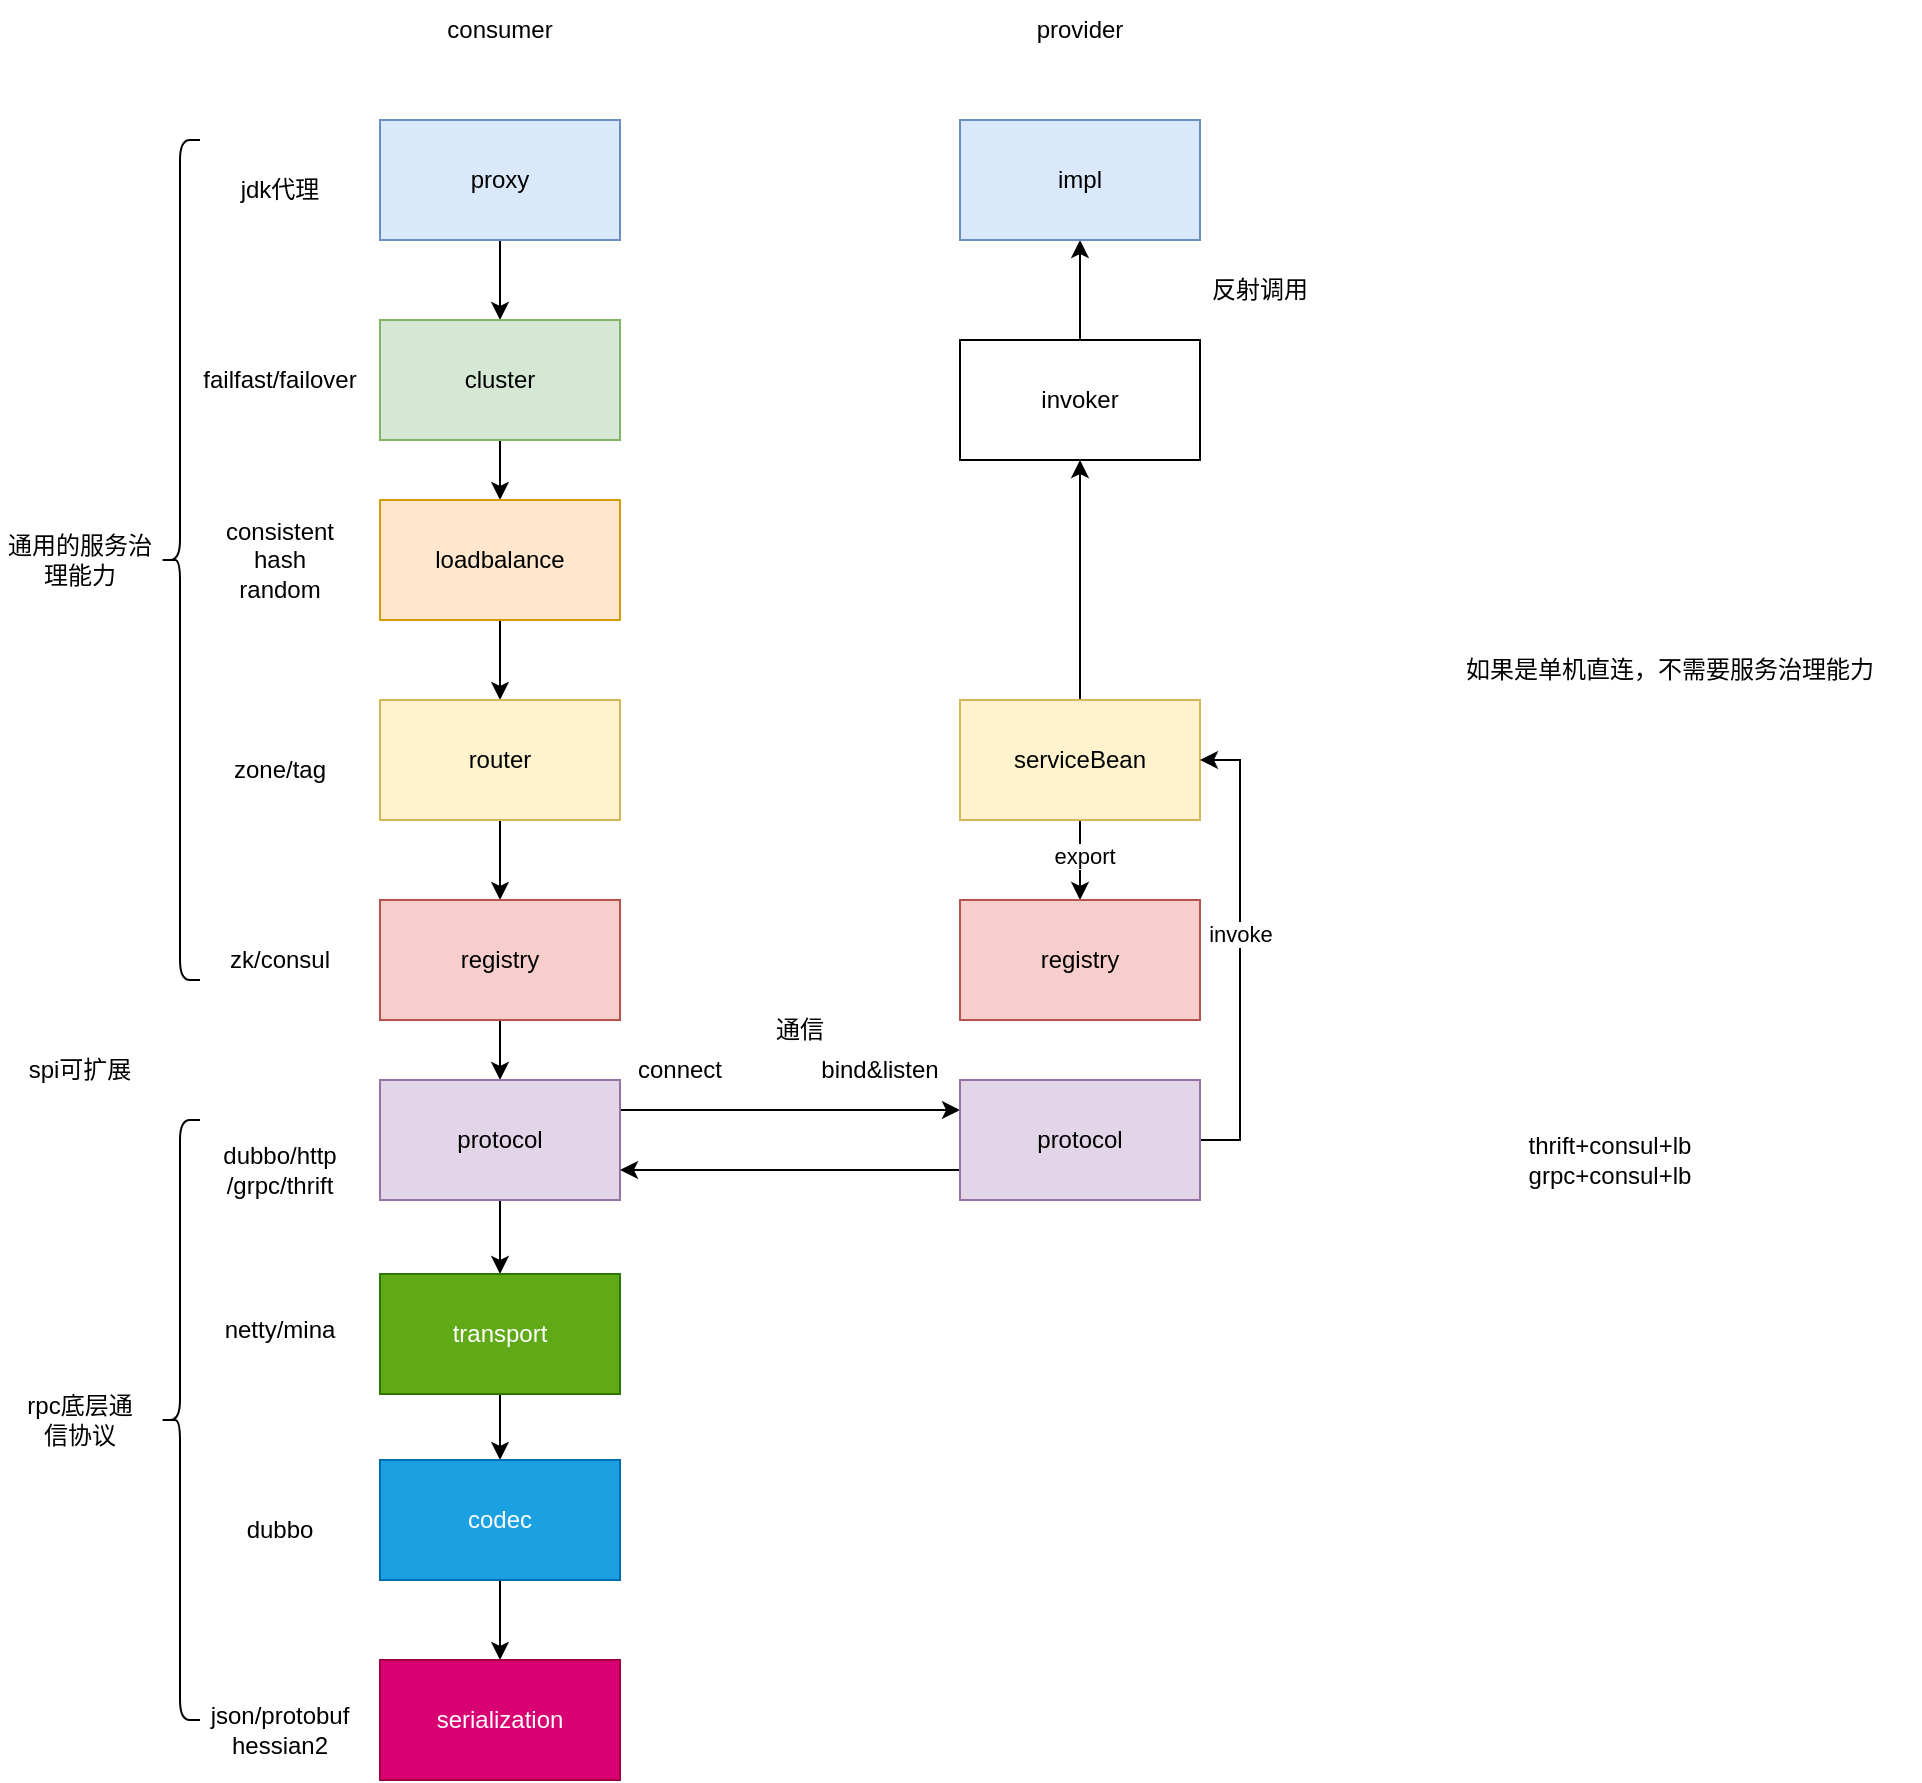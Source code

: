 <mxfile version="20.2.2" type="github">
  <diagram id="TOsBkc5VAkfpkp07XHcW" name="第 1 页">
    <mxGraphModel dx="2023" dy="1044" grid="1" gridSize="10" guides="1" tooltips="1" connect="1" arrows="1" fold="1" page="1" pageScale="1" pageWidth="1169" pageHeight="1654" math="0" shadow="0">
      <root>
        <mxCell id="0" />
        <mxCell id="1" parent="0" />
        <mxCell id="AijJYhr8-TxMSNbwuzkQ-3" value="" style="edgeStyle=orthogonalEdgeStyle;rounded=0;orthogonalLoop=1;jettySize=auto;html=1;" parent="1" source="AijJYhr8-TxMSNbwuzkQ-1" target="AijJYhr8-TxMSNbwuzkQ-2" edge="1">
          <mxGeometry relative="1" as="geometry" />
        </mxCell>
        <mxCell id="AijJYhr8-TxMSNbwuzkQ-1" value="proxy" style="rounded=0;whiteSpace=wrap;html=1;fillColor=#dae8fc;strokeColor=#6c8ebf;" parent="1" vertex="1">
          <mxGeometry x="220" y="220" width="120" height="60" as="geometry" />
        </mxCell>
        <mxCell id="AijJYhr8-TxMSNbwuzkQ-5" value="" style="edgeStyle=orthogonalEdgeStyle;rounded=0;orthogonalLoop=1;jettySize=auto;html=1;" parent="1" source="AijJYhr8-TxMSNbwuzkQ-2" target="AijJYhr8-TxMSNbwuzkQ-4" edge="1">
          <mxGeometry relative="1" as="geometry" />
        </mxCell>
        <mxCell id="AijJYhr8-TxMSNbwuzkQ-2" value="cluster" style="rounded=0;whiteSpace=wrap;html=1;fillColor=#d5e8d4;strokeColor=#82b366;" parent="1" vertex="1">
          <mxGeometry x="220" y="320" width="120" height="60" as="geometry" />
        </mxCell>
        <mxCell id="AijJYhr8-TxMSNbwuzkQ-7" value="" style="edgeStyle=orthogonalEdgeStyle;rounded=0;orthogonalLoop=1;jettySize=auto;html=1;" parent="1" source="AijJYhr8-TxMSNbwuzkQ-4" target="AijJYhr8-TxMSNbwuzkQ-6" edge="1">
          <mxGeometry relative="1" as="geometry" />
        </mxCell>
        <mxCell id="AijJYhr8-TxMSNbwuzkQ-4" value="loadbalance" style="rounded=0;whiteSpace=wrap;html=1;fillColor=#ffe6cc;strokeColor=#d79b00;" parent="1" vertex="1">
          <mxGeometry x="220" y="410" width="120" height="60" as="geometry" />
        </mxCell>
        <mxCell id="AijJYhr8-TxMSNbwuzkQ-9" value="" style="edgeStyle=orthogonalEdgeStyle;rounded=0;orthogonalLoop=1;jettySize=auto;html=1;" parent="1" source="AijJYhr8-TxMSNbwuzkQ-6" target="AijJYhr8-TxMSNbwuzkQ-8" edge="1">
          <mxGeometry relative="1" as="geometry" />
        </mxCell>
        <mxCell id="AijJYhr8-TxMSNbwuzkQ-6" value="router" style="rounded=0;whiteSpace=wrap;html=1;fillColor=#fff2cc;strokeColor=#d6b656;" parent="1" vertex="1">
          <mxGeometry x="220" y="510" width="120" height="60" as="geometry" />
        </mxCell>
        <mxCell id="AijJYhr8-TxMSNbwuzkQ-11" value="" style="edgeStyle=orthogonalEdgeStyle;rounded=0;orthogonalLoop=1;jettySize=auto;html=1;" parent="1" source="AijJYhr8-TxMSNbwuzkQ-8" target="AijJYhr8-TxMSNbwuzkQ-10" edge="1">
          <mxGeometry relative="1" as="geometry" />
        </mxCell>
        <mxCell id="AijJYhr8-TxMSNbwuzkQ-8" value="registry" style="rounded=0;whiteSpace=wrap;html=1;fillColor=#f8cecc;strokeColor=#b85450;" parent="1" vertex="1">
          <mxGeometry x="220" y="610" width="120" height="60" as="geometry" />
        </mxCell>
        <mxCell id="AijJYhr8-TxMSNbwuzkQ-13" value="" style="edgeStyle=orthogonalEdgeStyle;rounded=0;orthogonalLoop=1;jettySize=auto;html=1;" parent="1" source="AijJYhr8-TxMSNbwuzkQ-10" target="AijJYhr8-TxMSNbwuzkQ-12" edge="1">
          <mxGeometry relative="1" as="geometry" />
        </mxCell>
        <mxCell id="AijJYhr8-TxMSNbwuzkQ-39" style="edgeStyle=orthogonalEdgeStyle;rounded=0;orthogonalLoop=1;jettySize=auto;html=1;entryX=0;entryY=0.25;entryDx=0;entryDy=0;" parent="1" source="AijJYhr8-TxMSNbwuzkQ-10" target="AijJYhr8-TxMSNbwuzkQ-38" edge="1">
          <mxGeometry relative="1" as="geometry">
            <Array as="points">
              <mxPoint x="380" y="715" />
              <mxPoint x="380" y="715" />
            </Array>
          </mxGeometry>
        </mxCell>
        <mxCell id="AijJYhr8-TxMSNbwuzkQ-10" value="protocol" style="rounded=0;whiteSpace=wrap;html=1;fillColor=#e1d5e7;strokeColor=#9673a6;" parent="1" vertex="1">
          <mxGeometry x="220" y="700" width="120" height="60" as="geometry" />
        </mxCell>
        <mxCell id="AijJYhr8-TxMSNbwuzkQ-15" value="" style="edgeStyle=orthogonalEdgeStyle;rounded=0;orthogonalLoop=1;jettySize=auto;html=1;" parent="1" source="AijJYhr8-TxMSNbwuzkQ-12" target="AijJYhr8-TxMSNbwuzkQ-14" edge="1">
          <mxGeometry relative="1" as="geometry" />
        </mxCell>
        <mxCell id="AijJYhr8-TxMSNbwuzkQ-12" value="transport" style="rounded=0;whiteSpace=wrap;html=1;fillColor=#60a917;fontColor=#ffffff;strokeColor=#2D7600;" parent="1" vertex="1">
          <mxGeometry x="220" y="797" width="120" height="60" as="geometry" />
        </mxCell>
        <mxCell id="AijJYhr8-TxMSNbwuzkQ-17" value="" style="edgeStyle=orthogonalEdgeStyle;rounded=0;orthogonalLoop=1;jettySize=auto;html=1;" parent="1" source="AijJYhr8-TxMSNbwuzkQ-14" target="AijJYhr8-TxMSNbwuzkQ-16" edge="1">
          <mxGeometry relative="1" as="geometry" />
        </mxCell>
        <mxCell id="AijJYhr8-TxMSNbwuzkQ-14" value="codec" style="rounded=0;whiteSpace=wrap;html=1;fillColor=#1ba1e2;fontColor=#ffffff;strokeColor=#006EAF;" parent="1" vertex="1">
          <mxGeometry x="220" y="890" width="120" height="60" as="geometry" />
        </mxCell>
        <mxCell id="AijJYhr8-TxMSNbwuzkQ-16" value="serialization" style="rounded=0;whiteSpace=wrap;html=1;fillColor=#d80073;fontColor=#ffffff;strokeColor=#A50040;" parent="1" vertex="1">
          <mxGeometry x="220" y="990" width="120" height="60" as="geometry" />
        </mxCell>
        <mxCell id="AijJYhr8-TxMSNbwuzkQ-18" value="" style="shape=curlyBracket;whiteSpace=wrap;html=1;rounded=1;" parent="1" vertex="1">
          <mxGeometry x="110" y="230" width="20" height="420" as="geometry" />
        </mxCell>
        <mxCell id="AijJYhr8-TxMSNbwuzkQ-19" value="通用的服务治理能力" style="text;html=1;strokeColor=none;fillColor=none;align=center;verticalAlign=middle;whiteSpace=wrap;rounded=0;" parent="1" vertex="1">
          <mxGeometry x="30" y="425" width="80" height="30" as="geometry" />
        </mxCell>
        <mxCell id="AijJYhr8-TxMSNbwuzkQ-20" value="" style="shape=curlyBracket;whiteSpace=wrap;html=1;rounded=1;" parent="1" vertex="1">
          <mxGeometry x="110" y="720" width="20" height="300" as="geometry" />
        </mxCell>
        <mxCell id="AijJYhr8-TxMSNbwuzkQ-21" value="rpc底层通信协议" style="text;html=1;strokeColor=none;fillColor=none;align=center;verticalAlign=middle;whiteSpace=wrap;rounded=0;" parent="1" vertex="1">
          <mxGeometry x="40" y="855" width="60" height="30" as="geometry" />
        </mxCell>
        <mxCell id="AijJYhr8-TxMSNbwuzkQ-22" value="failfast/failover" style="text;html=1;strokeColor=none;fillColor=none;align=center;verticalAlign=middle;whiteSpace=wrap;rounded=0;" parent="1" vertex="1">
          <mxGeometry x="140" y="335" width="60" height="30" as="geometry" />
        </mxCell>
        <mxCell id="AijJYhr8-TxMSNbwuzkQ-23" value="consistent hash&lt;br&gt;random" style="text;html=1;strokeColor=none;fillColor=none;align=center;verticalAlign=middle;whiteSpace=wrap;rounded=0;" parent="1" vertex="1">
          <mxGeometry x="140" y="425" width="60" height="30" as="geometry" />
        </mxCell>
        <mxCell id="AijJYhr8-TxMSNbwuzkQ-24" value="zone/tag" style="text;html=1;strokeColor=none;fillColor=none;align=center;verticalAlign=middle;whiteSpace=wrap;rounded=0;" parent="1" vertex="1">
          <mxGeometry x="140" y="530" width="60" height="30" as="geometry" />
        </mxCell>
        <mxCell id="AijJYhr8-TxMSNbwuzkQ-25" value="zk/consul" style="text;html=1;strokeColor=none;fillColor=none;align=center;verticalAlign=middle;whiteSpace=wrap;rounded=0;" parent="1" vertex="1">
          <mxGeometry x="140" y="625" width="60" height="30" as="geometry" />
        </mxCell>
        <mxCell id="AijJYhr8-TxMSNbwuzkQ-26" value="dubbo/http&lt;br&gt;/grpc/thrift" style="text;html=1;strokeColor=none;fillColor=none;align=center;verticalAlign=middle;whiteSpace=wrap;rounded=0;" parent="1" vertex="1">
          <mxGeometry x="140" y="730" width="60" height="30" as="geometry" />
        </mxCell>
        <mxCell id="AijJYhr8-TxMSNbwuzkQ-27" value="netty/mina" style="text;html=1;strokeColor=none;fillColor=none;align=center;verticalAlign=middle;whiteSpace=wrap;rounded=0;" parent="1" vertex="1">
          <mxGeometry x="140" y="810" width="60" height="30" as="geometry" />
        </mxCell>
        <mxCell id="AijJYhr8-TxMSNbwuzkQ-28" value="dubbo" style="text;html=1;strokeColor=none;fillColor=none;align=center;verticalAlign=middle;whiteSpace=wrap;rounded=0;" parent="1" vertex="1">
          <mxGeometry x="140" y="910" width="60" height="30" as="geometry" />
        </mxCell>
        <mxCell id="AijJYhr8-TxMSNbwuzkQ-29" value="json/protobuf&lt;br&gt;hessian2" style="text;html=1;strokeColor=none;fillColor=none;align=center;verticalAlign=middle;whiteSpace=wrap;rounded=0;" parent="1" vertex="1">
          <mxGeometry x="140" y="1010" width="60" height="30" as="geometry" />
        </mxCell>
        <mxCell id="AijJYhr8-TxMSNbwuzkQ-30" value="consumer" style="text;html=1;strokeColor=none;fillColor=none;align=center;verticalAlign=middle;whiteSpace=wrap;rounded=0;" parent="1" vertex="1">
          <mxGeometry x="250" y="160" width="60" height="30" as="geometry" />
        </mxCell>
        <mxCell id="AijJYhr8-TxMSNbwuzkQ-31" value="jdk代理" style="text;html=1;strokeColor=none;fillColor=none;align=center;verticalAlign=middle;whiteSpace=wrap;rounded=0;" parent="1" vertex="1">
          <mxGeometry x="140" y="240" width="60" height="30" as="geometry" />
        </mxCell>
        <mxCell id="AijJYhr8-TxMSNbwuzkQ-32" value="spi可扩展" style="text;html=1;strokeColor=none;fillColor=none;align=center;verticalAlign=middle;whiteSpace=wrap;rounded=0;" parent="1" vertex="1">
          <mxGeometry x="40" y="680" width="60" height="30" as="geometry" />
        </mxCell>
        <mxCell id="AijJYhr8-TxMSNbwuzkQ-36" style="edgeStyle=orthogonalEdgeStyle;rounded=0;orthogonalLoop=1;jettySize=auto;html=1;" parent="1" source="AijJYhr8-TxMSNbwuzkQ-33" target="AijJYhr8-TxMSNbwuzkQ-35" edge="1">
          <mxGeometry relative="1" as="geometry" />
        </mxCell>
        <mxCell id="AijJYhr8-TxMSNbwuzkQ-37" value="export" style="edgeLabel;html=1;align=center;verticalAlign=middle;resizable=0;points=[];" parent="AijJYhr8-TxMSNbwuzkQ-36" vertex="1" connectable="0">
          <mxGeometry x="-0.12" y="2" relative="1" as="geometry">
            <mxPoint as="offset" />
          </mxGeometry>
        </mxCell>
        <mxCell id="AijJYhr8-TxMSNbwuzkQ-51" style="edgeStyle=orthogonalEdgeStyle;rounded=0;orthogonalLoop=1;jettySize=auto;html=1;entryX=0.5;entryY=1;entryDx=0;entryDy=0;" parent="1" source="AijJYhr8-TxMSNbwuzkQ-33" target="AijJYhr8-TxMSNbwuzkQ-48" edge="1">
          <mxGeometry relative="1" as="geometry" />
        </mxCell>
        <mxCell id="AijJYhr8-TxMSNbwuzkQ-33" value="serviceBean" style="rounded=0;whiteSpace=wrap;html=1;fillColor=#fff2cc;strokeColor=#d6b656;" parent="1" vertex="1">
          <mxGeometry x="510" y="510" width="120" height="60" as="geometry" />
        </mxCell>
        <mxCell id="AijJYhr8-TxMSNbwuzkQ-35" value="registry" style="rounded=0;whiteSpace=wrap;html=1;fillColor=#f8cecc;strokeColor=#b85450;" parent="1" vertex="1">
          <mxGeometry x="510" y="610" width="120" height="60" as="geometry" />
        </mxCell>
        <mxCell id="AijJYhr8-TxMSNbwuzkQ-40" style="edgeStyle=orthogonalEdgeStyle;rounded=0;orthogonalLoop=1;jettySize=auto;html=1;entryX=1;entryY=0.75;entryDx=0;entryDy=0;" parent="1" source="AijJYhr8-TxMSNbwuzkQ-38" target="AijJYhr8-TxMSNbwuzkQ-10" edge="1">
          <mxGeometry relative="1" as="geometry">
            <Array as="points">
              <mxPoint x="470" y="745" />
              <mxPoint x="470" y="745" />
            </Array>
          </mxGeometry>
        </mxCell>
        <mxCell id="AijJYhr8-TxMSNbwuzkQ-43" style="edgeStyle=orthogonalEdgeStyle;rounded=0;orthogonalLoop=1;jettySize=auto;html=1;entryX=1;entryY=0.5;entryDx=0;entryDy=0;" parent="1" source="AijJYhr8-TxMSNbwuzkQ-38" target="AijJYhr8-TxMSNbwuzkQ-33" edge="1">
          <mxGeometry relative="1" as="geometry">
            <Array as="points">
              <mxPoint x="650" y="730" />
              <mxPoint x="650" y="540" />
            </Array>
          </mxGeometry>
        </mxCell>
        <mxCell id="AijJYhr8-TxMSNbwuzkQ-44" value="invoke" style="edgeLabel;html=1;align=center;verticalAlign=middle;resizable=0;points=[];" parent="AijJYhr8-TxMSNbwuzkQ-43" vertex="1" connectable="0">
          <mxGeometry x="0.07" relative="1" as="geometry">
            <mxPoint as="offset" />
          </mxGeometry>
        </mxCell>
        <mxCell id="AijJYhr8-TxMSNbwuzkQ-38" value="protocol" style="rounded=0;whiteSpace=wrap;html=1;fillColor=#e1d5e7;strokeColor=#9673a6;" parent="1" vertex="1">
          <mxGeometry x="510" y="700" width="120" height="60" as="geometry" />
        </mxCell>
        <mxCell id="AijJYhr8-TxMSNbwuzkQ-41" value="thrift+consul+lb&lt;br&gt;grpc+consul+lb" style="text;html=1;strokeColor=none;fillColor=none;align=center;verticalAlign=middle;whiteSpace=wrap;rounded=0;" parent="1" vertex="1">
          <mxGeometry x="680" y="720" width="310" height="40" as="geometry" />
        </mxCell>
        <mxCell id="AijJYhr8-TxMSNbwuzkQ-42" value="通信" style="text;html=1;strokeColor=none;fillColor=none;align=center;verticalAlign=middle;whiteSpace=wrap;rounded=0;" parent="1" vertex="1">
          <mxGeometry x="400" y="660" width="60" height="30" as="geometry" />
        </mxCell>
        <mxCell id="AijJYhr8-TxMSNbwuzkQ-45" value="provider" style="text;html=1;strokeColor=none;fillColor=none;align=center;verticalAlign=middle;whiteSpace=wrap;rounded=0;" parent="1" vertex="1">
          <mxGeometry x="540" y="160" width="60" height="30" as="geometry" />
        </mxCell>
        <mxCell id="AijJYhr8-TxMSNbwuzkQ-46" value="bind&amp;amp;listen" style="text;html=1;strokeColor=none;fillColor=none;align=center;verticalAlign=middle;whiteSpace=wrap;rounded=0;" parent="1" vertex="1">
          <mxGeometry x="440" y="680" width="60" height="30" as="geometry" />
        </mxCell>
        <mxCell id="AijJYhr8-TxMSNbwuzkQ-47" value="connect" style="text;html=1;strokeColor=none;fillColor=none;align=center;verticalAlign=middle;whiteSpace=wrap;rounded=0;" parent="1" vertex="1">
          <mxGeometry x="340" y="680" width="60" height="30" as="geometry" />
        </mxCell>
        <mxCell id="AijJYhr8-TxMSNbwuzkQ-52" style="edgeStyle=orthogonalEdgeStyle;rounded=0;orthogonalLoop=1;jettySize=auto;html=1;exitX=0.5;exitY=0;exitDx=0;exitDy=0;entryX=0.5;entryY=1;entryDx=0;entryDy=0;" parent="1" source="AijJYhr8-TxMSNbwuzkQ-48" target="AijJYhr8-TxMSNbwuzkQ-49" edge="1">
          <mxGeometry relative="1" as="geometry" />
        </mxCell>
        <mxCell id="AijJYhr8-TxMSNbwuzkQ-48" value="invoker" style="rounded=0;whiteSpace=wrap;html=1;" parent="1" vertex="1">
          <mxGeometry x="510" y="330" width="120" height="60" as="geometry" />
        </mxCell>
        <mxCell id="AijJYhr8-TxMSNbwuzkQ-49" value="impl" style="rounded=0;whiteSpace=wrap;html=1;fillColor=#dae8fc;strokeColor=#6c8ebf;" parent="1" vertex="1">
          <mxGeometry x="510" y="220" width="120" height="60" as="geometry" />
        </mxCell>
        <mxCell id="AijJYhr8-TxMSNbwuzkQ-53" value="反射调用" style="text;html=1;strokeColor=none;fillColor=none;align=center;verticalAlign=middle;whiteSpace=wrap;rounded=0;" parent="1" vertex="1">
          <mxGeometry x="630" y="290" width="60" height="30" as="geometry" />
        </mxCell>
        <mxCell id="NHq7eL6_MVcI3tpSZmLy-1" value="如果是单机直连，不需要服务治理能力" style="text;html=1;strokeColor=none;fillColor=none;align=center;verticalAlign=middle;whiteSpace=wrap;rounded=0;" vertex="1" parent="1">
          <mxGeometry x="750" y="480" width="230" height="30" as="geometry" />
        </mxCell>
      </root>
    </mxGraphModel>
  </diagram>
</mxfile>
